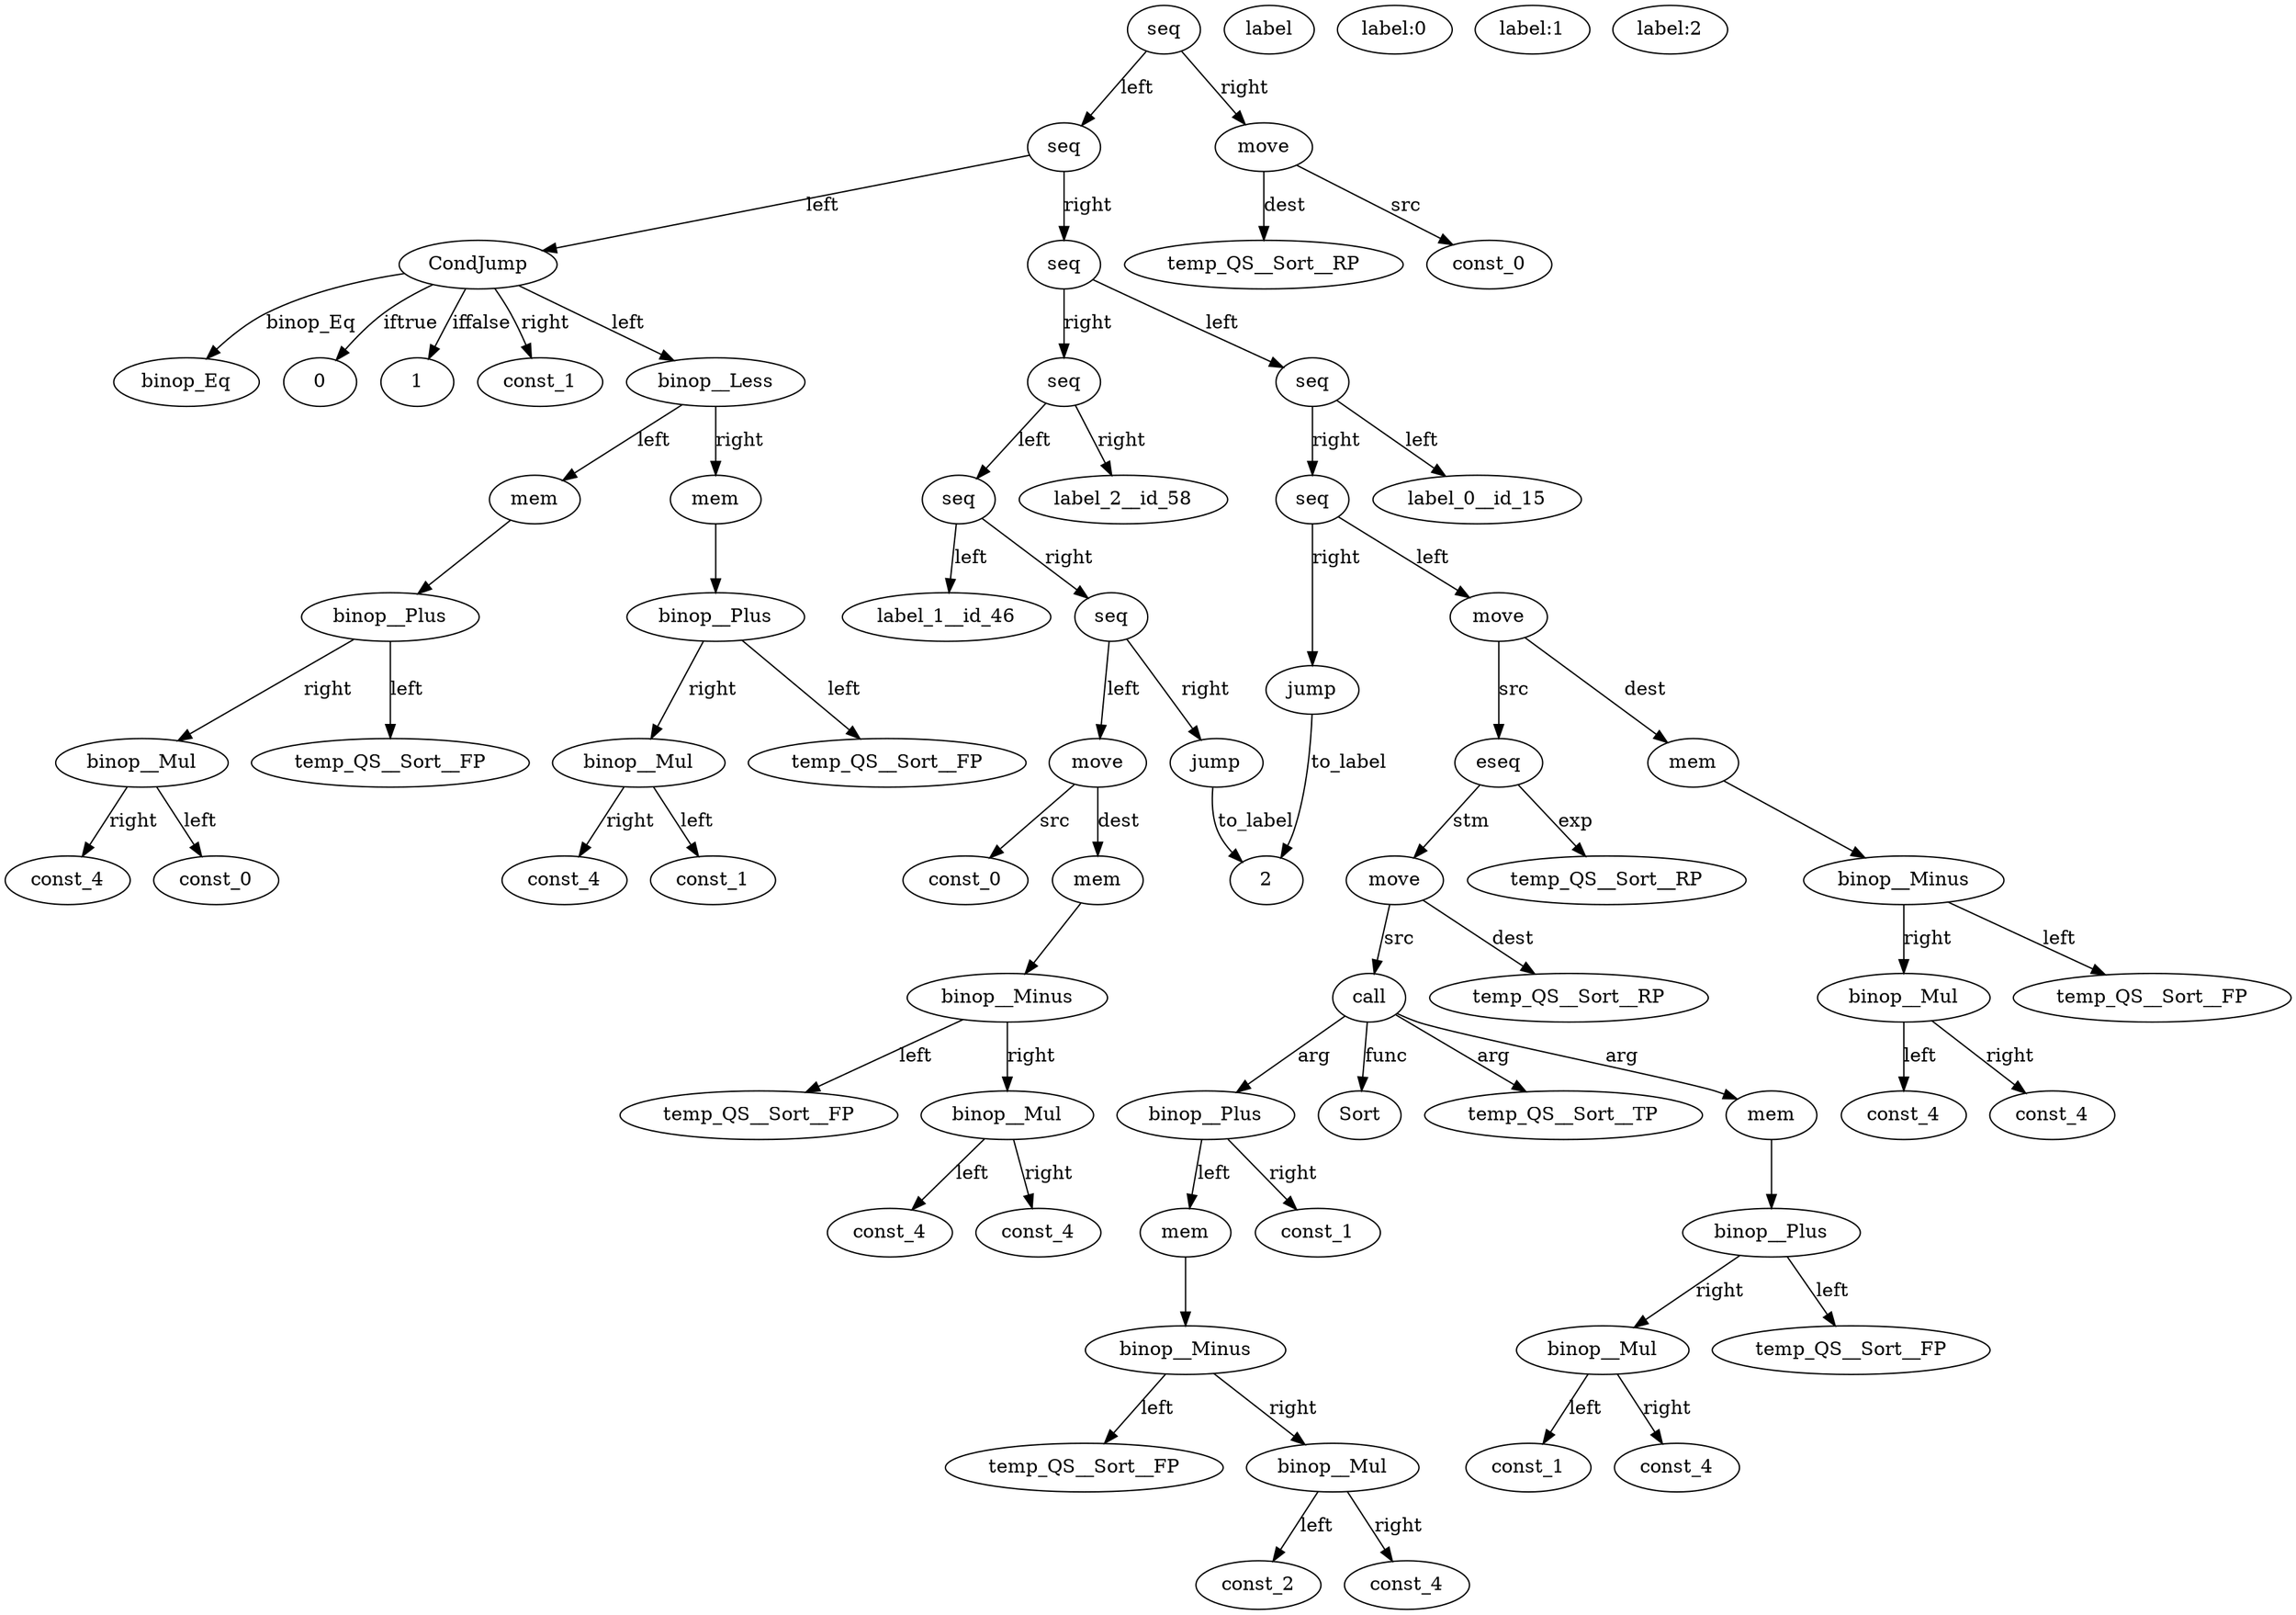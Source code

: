 digraph {
const_1__id_0 [ label="const_1" ]; 
temp_QS__Sort__FP__id_1 [ label="temp_QS__Sort__FP" ]; 
const_0__id_2 [ label="const_0" ]; 
const_4__id_3 [ label="const_4" ]; 
binop__Mul__id_4 [ label="binop__Mul" ]; 
binop__Mul__id_4 -> const_4__id_3 [ label="right"] ; 
binop__Mul__id_4 -> const_0__id_2 [ label="left"] ; 
binop__Plus__id_5 [ label="binop__Plus" ]; 
binop__Plus__id_5 -> binop__Mul__id_4 [ label="right"] ; 
binop__Plus__id_5 -> temp_QS__Sort__FP__id_1 [ label="left"] ; 
mem__id_6 [ label="mem" ]; 
mem__id_6 -> binop__Plus__id_5 ; 
temp_QS__Sort__FP__id_7 [ label="temp_QS__Sort__FP" ]; 
const_1__id_8 [ label="const_1" ]; 
const_4__id_9 [ label="const_4" ]; 
binop__Mul__id_10 [ label="binop__Mul" ]; 
binop__Mul__id_10 -> const_4__id_9 [ label="right"] ; 
binop__Mul__id_10 -> const_1__id_8 [ label="left"] ; 
binop__Plus__id_11 [ label="binop__Plus" ]; 
binop__Plus__id_11 -> binop__Mul__id_10 [ label="right"] ; 
binop__Plus__id_11 -> temp_QS__Sort__FP__id_7 [ label="left"] ; 
mem__id_12 [ label="mem" ]; 
mem__id_12 -> binop__Plus__id_11 ; 
binop__Less__id_13 [ label="binop__Less" ]; 
binop__Less__id_13 -> mem__id_12 [ label="right"] ; 
binop__Less__id_13 -> mem__id_6 [ label="left"] ; 
CondJump__id_14 [ label="CondJump" ]; 
CondJump__id_14 -> binop__Less__id_13 [ label="left"] ; 
CondJump__id_14 -> binop_Eq [ label="binop_Eq"] ; 
CondJump__id_14 -> const_1__id_0 [ label="right"] ; 
CondJump__id_14 -> 0 [ label="iftrue"] ; 
CondJump__id_14 -> 1 [ label="iffalse"] ; 
label:0__id_15 [ label="label:0" ]; 
temp_QS__Sort__FP__id_16 [ label="temp_QS__Sort__FP" ]; 
const_4__id_17 [ label="const_4" ]; 
const_4__id_18 [ label="const_4" ]; 
binop__Mul__id_19 [ label="binop__Mul" ]; 
binop__Mul__id_19 -> const_4__id_18 [ label="right"] ; 
binop__Mul__id_19 -> const_4__id_17 [ label="left"] ; 
binop__Minus__id_20 [ label="binop__Minus" ]; 
binop__Minus__id_20 -> binop__Mul__id_19 [ label="right"] ; 
binop__Minus__id_20 -> temp_QS__Sort__FP__id_16 [ label="left"] ; 
mem__id_21 [ label="mem" ]; 
mem__id_21 -> binop__Minus__id_20 ; 
temp_QS__Sort__RP__id_22 [ label="temp_QS__Sort__RP" ]; 
temp_QS__Sort__TP__id_23 [ label="temp_QS__Sort__TP" ]; 
temp_QS__Sort__FP__id_24 [ label="temp_QS__Sort__FP" ]; 
const_1__id_25 [ label="const_1" ]; 
const_4__id_26 [ label="const_4" ]; 
binop__Mul__id_27 [ label="binop__Mul" ]; 
binop__Mul__id_27 -> const_4__id_26 [ label="right"] ; 
binop__Mul__id_27 -> const_1__id_25 [ label="left"] ; 
binop__Plus__id_28 [ label="binop__Plus" ]; 
binop__Plus__id_28 -> binop__Mul__id_27 [ label="right"] ; 
binop__Plus__id_28 -> temp_QS__Sort__FP__id_24 [ label="left"] ; 
mem__id_29 [ label="mem" ]; 
mem__id_29 -> binop__Plus__id_28 ; 
temp_QS__Sort__FP__id_30 [ label="temp_QS__Sort__FP" ]; 
const_2__id_31 [ label="const_2" ]; 
const_4__id_32 [ label="const_4" ]; 
binop__Mul__id_33 [ label="binop__Mul" ]; 
binop__Mul__id_33 -> const_4__id_32 [ label="right"] ; 
binop__Mul__id_33 -> const_2__id_31 [ label="left"] ; 
binop__Minus__id_34 [ label="binop__Minus" ]; 
binop__Minus__id_34 -> binop__Mul__id_33 [ label="right"] ; 
binop__Minus__id_34 -> temp_QS__Sort__FP__id_30 [ label="left"] ; 
mem__id_35 [ label="mem" ]; 
mem__id_35 -> binop__Minus__id_34 ; 
const_1__id_36 [ label="const_1" ]; 
binop__Plus__id_37 [ label="binop__Plus" ]; 
binop__Plus__id_37 -> const_1__id_36 [ label="right"] ; 
binop__Plus__id_37 -> mem__id_35 [ label="left"] ; 
call__id_38 [ label="call" ]; 
call__id_38 -> Sort [ label="func"] ; 
call__id_38 -> temp_QS__Sort__TP__id_23 [ label="arg"] ; 
call__id_38 -> mem__id_29 [ label="arg"] ; 
call__id_38 -> binop__Plus__id_37 [ label="arg"] ; 
move__id_39 [ label="move" ]; 
move__id_39 -> temp_QS__Sort__RP__id_22 [ label="dest"] ; 
move__id_39 -> call__id_38 [ label="src"] ; 
temp_QS__Sort__RP__id_40 [ label="temp_QS__Sort__RP" ]; 
eseq__id_41 [ label="eseq" ]; 
eseq__id_41 -> temp_QS__Sort__RP__id_40 [ label="exp"] ; 
eseq__id_41 -> move__id_39 [ label="stm"] ; 
move__id_42 [ label="move" ]; 
move__id_42 -> mem__id_21 [ label="dest"] ; 
move__id_42 -> eseq__id_41 [ label="src"] ; 
jump__id_43 [ label="jump" ]; 
jump__id_43 -> 2 [ label="to_label"] ; 
seq__id_44 [ label="seq" ]; 
seq__id_44 -> move__id_42 [ label="left"] ; 
seq__id_44 -> jump__id_43 [ label="right"] ; 
seq__id_45 [ label="seq" ]; 
seq__id_45 -> label_0__id_15 [ label="left"] ; 
seq__id_45 -> seq__id_44 [ label="right"] ; 
label:1__id_46 [ label="label:1" ]; 
temp_QS__Sort__FP__id_47 [ label="temp_QS__Sort__FP" ]; 
const_4__id_48 [ label="const_4" ]; 
const_4__id_49 [ label="const_4" ]; 
binop__Mul__id_50 [ label="binop__Mul" ]; 
binop__Mul__id_50 -> const_4__id_49 [ label="right"] ; 
binop__Mul__id_50 -> const_4__id_48 [ label="left"] ; 
binop__Minus__id_51 [ label="binop__Minus" ]; 
binop__Minus__id_51 -> binop__Mul__id_50 [ label="right"] ; 
binop__Minus__id_51 -> temp_QS__Sort__FP__id_47 [ label="left"] ; 
mem__id_52 [ label="mem" ]; 
mem__id_52 -> binop__Minus__id_51 ; 
const_0__id_53 [ label="const_0" ]; 
move__id_54 [ label="move" ]; 
move__id_54 -> mem__id_52 [ label="dest"] ; 
move__id_54 -> const_0__id_53 [ label="src"] ; 
jump__id_55 [ label="jump" ]; 
jump__id_55 -> 2 [ label="to_label"] ; 
seq__id_56 [ label="seq" ]; 
seq__id_56 -> move__id_54 [ label="left"] ; 
seq__id_56 -> jump__id_55 [ label="right"] ; 
seq__id_57 [ label="seq" ]; 
seq__id_57 -> label_1__id_46 [ label="left"] ; 
seq__id_57 -> seq__id_56 [ label="right"] ; 
label:2__id_58 [ label="label:2" ]; 
seq__id_59 [ label="seq" ]; 
seq__id_59 -> seq__id_57 [ label="left"] ; 
seq__id_59 -> label_2__id_58 [ label="right"] ; 
seq__id_60 [ label="seq" ]; 
seq__id_60 -> seq__id_45 [ label="left"] ; 
seq__id_60 -> seq__id_59 [ label="right"] ; 
seq__id_61 [ label="seq" ]; 
seq__id_61 -> CondJump__id_14 [ label="left"] ; 
seq__id_61 -> seq__id_60 [ label="right"] ; 
temp_QS__Sort__RP__id_62 [ label="temp_QS__Sort__RP" ]; 
const_0__id_63 [ label="const_0" ]; 
move__id_64 [ label="move" ]; 
move__id_64 -> temp_QS__Sort__RP__id_62 [ label="dest"] ; 
move__id_64 -> const_0__id_63 [ label="src"] ; 
seq__id_65 [ label="seq" ]; 
seq__id_65 -> seq__id_61 [ label="left"] ; 
seq__id_65 -> move__id_64 [ label="right"] ; 

}